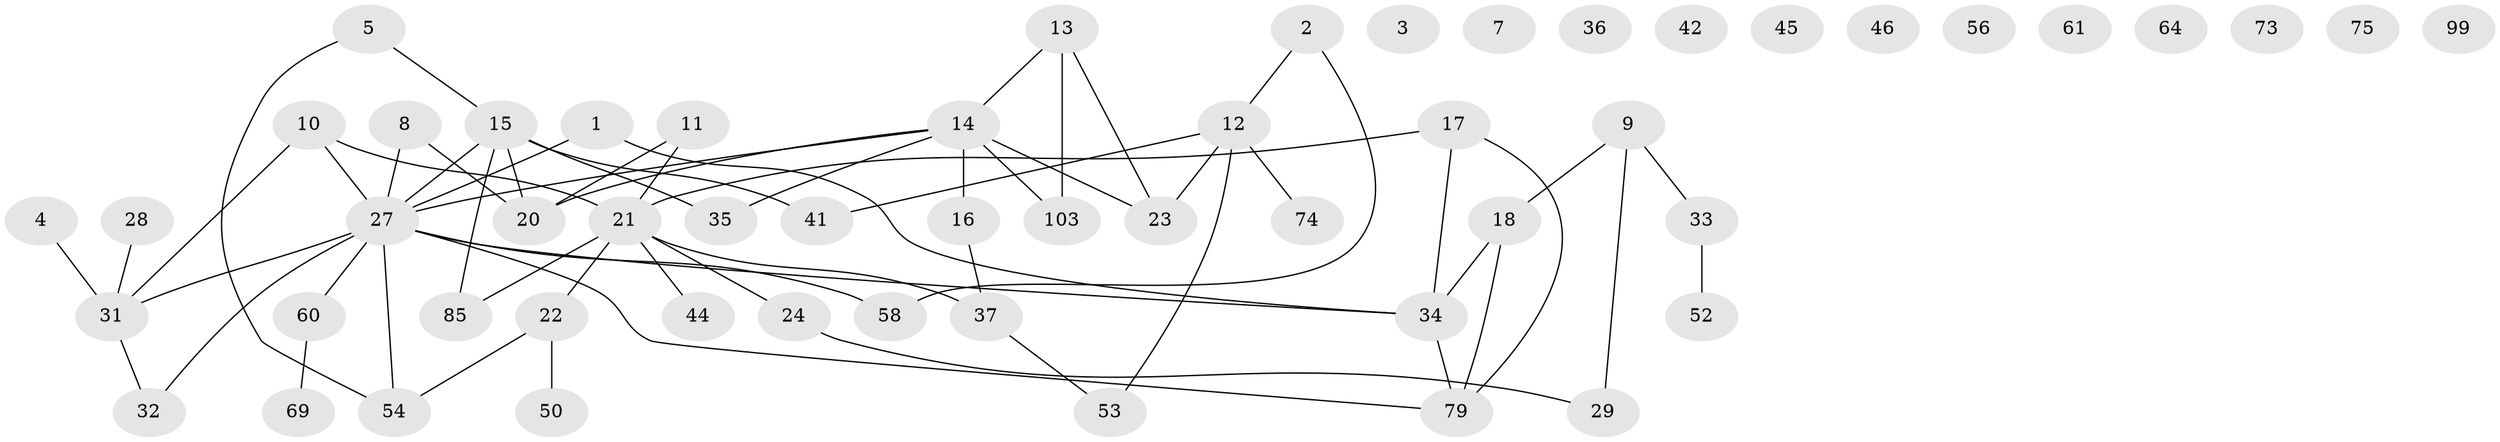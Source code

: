 // original degree distribution, {3: 0.22935779816513763, 2: 0.29357798165137616, 1: 0.23853211009174313, 0: 0.08256880733944955, 4: 0.08256880733944955, 6: 0.045871559633027525, 5: 0.027522935779816515}
// Generated by graph-tools (version 1.1) at 2025/13/03/09/25 04:13:12]
// undirected, 54 vertices, 62 edges
graph export_dot {
graph [start="1"]
  node [color=gray90,style=filled];
  1 [super="+68+6"];
  2 [super="+77+62"];
  3 [super="+89"];
  4;
  5 [super="+97"];
  7;
  8 [super="+30"];
  9;
  10 [super="+101"];
  11;
  12 [super="+25"];
  13 [super="+100"];
  14 [super="+106+109+71+40"];
  15 [super="+67"];
  16 [super="+55+65"];
  17 [super="+86+93"];
  18 [super="+19"];
  20;
  21 [super="+38+26"];
  22 [super="+48+49"];
  23 [super="+94+80"];
  24;
  27 [super="+87+66"];
  28;
  29;
  31 [super="+84"];
  32 [super="+57"];
  33;
  34 [super="+39+51+47"];
  35;
  36 [super="+105"];
  37 [super="+70"];
  41 [super="+63"];
  42;
  44;
  45 [super="+91"];
  46;
  50;
  52 [super="+107"];
  53;
  54;
  56;
  58 [super="+102"];
  60;
  61;
  64;
  69;
  73;
  74;
  75;
  79;
  85 [super="+90"];
  99;
  103 [super="+104"];
  1 -- 27;
  1 -- 34;
  2 -- 12;
  2 -- 58;
  4 -- 31;
  5 -- 15;
  5 -- 54;
  8 -- 20;
  8 -- 27 [weight=3];
  9 -- 29;
  9 -- 33;
  9 -- 18;
  10 -- 27;
  10 -- 31;
  10 -- 21;
  11 -- 20;
  11 -- 21;
  12 -- 53;
  12 -- 23;
  12 -- 41;
  12 -- 74;
  13 -- 14;
  13 -- 23;
  13 -- 103;
  14 -- 20;
  14 -- 27;
  14 -- 16;
  14 -- 35;
  14 -- 23;
  14 -- 103;
  15 -- 20;
  15 -- 27 [weight=3];
  15 -- 35;
  15 -- 85;
  15 -- 41 [weight=2];
  16 -- 37;
  17 -- 79;
  17 -- 34;
  17 -- 21;
  18 -- 79;
  18 -- 34;
  21 -- 24;
  21 -- 37 [weight=2];
  21 -- 44;
  21 -- 22;
  21 -- 85;
  22 -- 54;
  22 -- 50;
  24 -- 29;
  27 -- 54;
  27 -- 32;
  27 -- 79;
  27 -- 58;
  27 -- 60;
  27 -- 31;
  27 -- 34;
  28 -- 31;
  31 -- 32;
  33 -- 52;
  34 -- 79;
  37 -- 53;
  60 -- 69;
}
